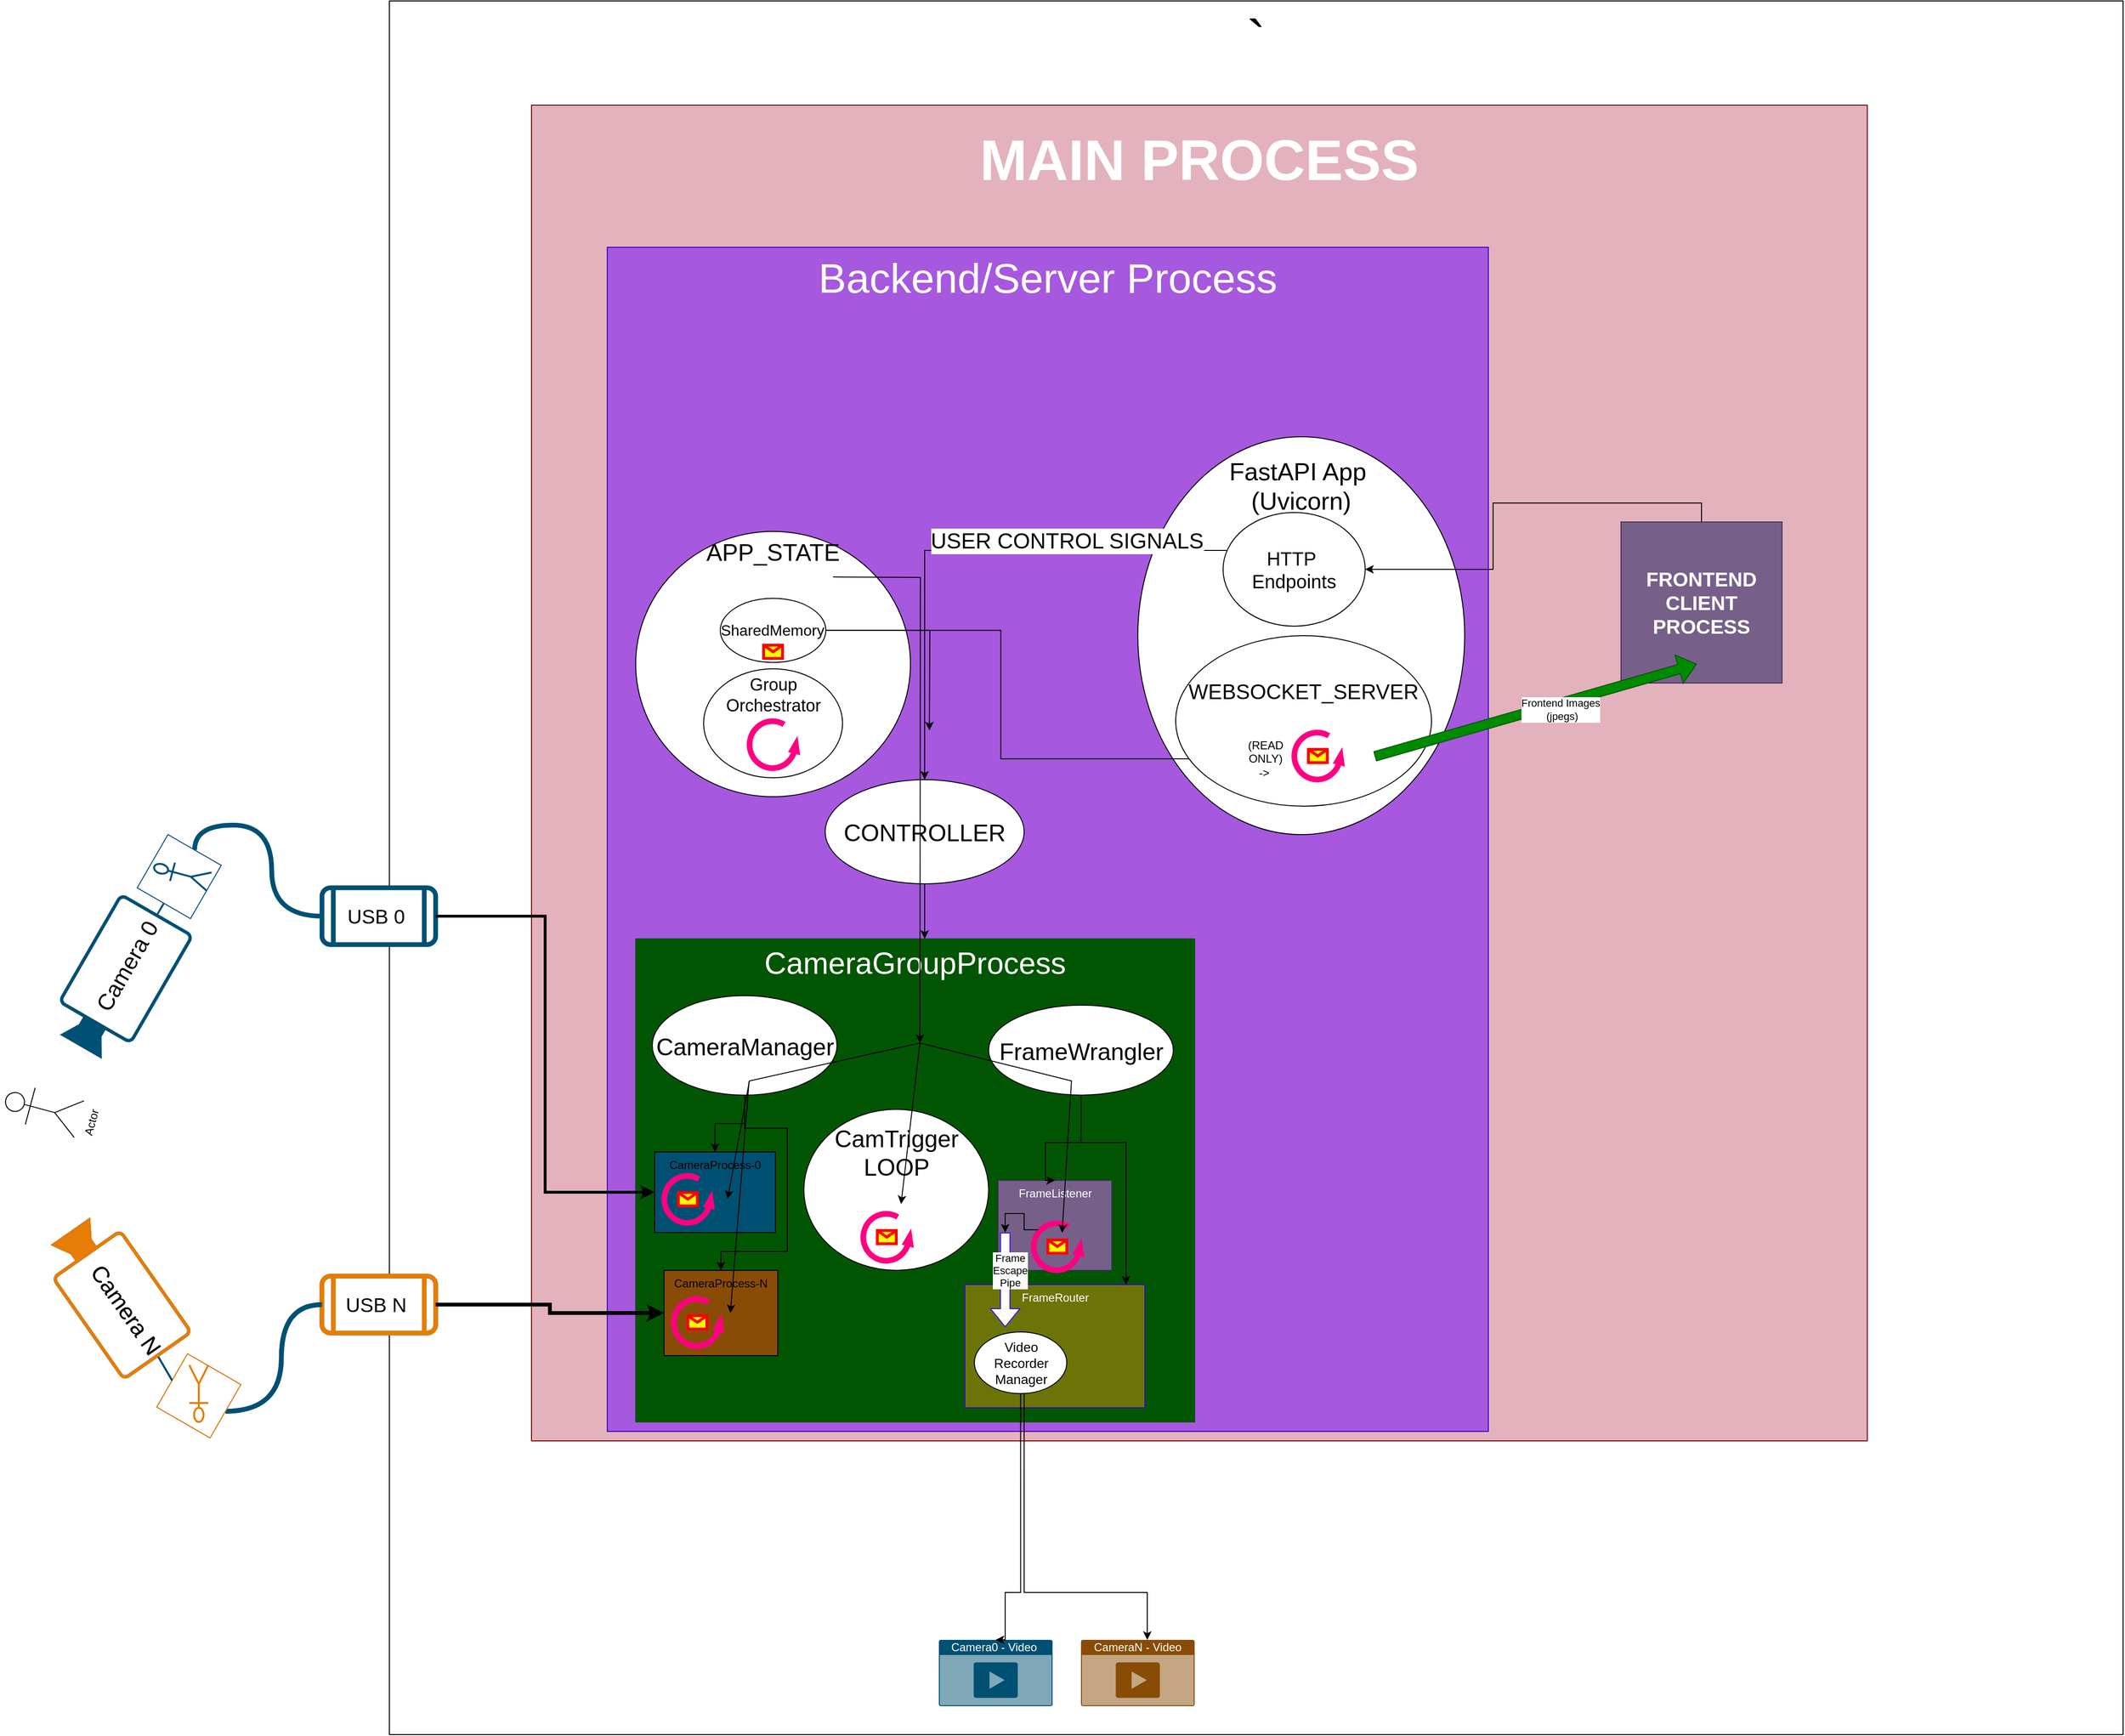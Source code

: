 <mxfile version="23.1.5" type="device">
  <diagram name="Page-1" id="T8FfaqEBRO92yaF0GPdJ">
    <mxGraphModel dx="1434" dy="836" grid="1" gridSize="10" guides="1" tooltips="1" connect="1" arrows="1" fold="1" page="1" pageScale="1" pageWidth="2000" pageHeight="2000" math="0" shadow="0">
      <root>
        <mxCell id="0" />
        <mxCell id="1" parent="0" />
        <mxCell id="5DWQN-pw3eS8PI_Xqr05-2" value="&lt;font style=&quot;font-size: 60px;&quot;&gt;`&lt;/font&gt;" style="whiteSpace=wrap;html=1;aspect=fixed;verticalAlign=top;movable=1;resizable=1;rotatable=1;deletable=1;editable=1;locked=0;connectable=1;" parent="1" vertex="1">
          <mxGeometry x="420" y="140" width="1830" height="1830" as="geometry" />
        </mxCell>
        <mxCell id="5DWQN-pw3eS8PI_Xqr05-1" value="&lt;h1&gt;&lt;font style=&quot;font-size: 60px;&quot;&gt;MAIN PROCESS&lt;/font&gt;&lt;/h1&gt;" style="whiteSpace=wrap;html=1;aspect=fixed;verticalAlign=top;fillColor=#a20025;fontColor=#ffffff;strokeColor=#6F0000;fillOpacity=30;movable=0;resizable=0;rotatable=0;deletable=0;editable=0;locked=1;connectable=0;" parent="1" vertex="1">
          <mxGeometry x="570" y="250" width="1410" height="1410" as="geometry" />
        </mxCell>
        <mxCell id="5DWQN-pw3eS8PI_Xqr05-51" value="&lt;font style=&quot;font-size: 44px;&quot;&gt;Backend/Server Process&lt;/font&gt;" style="rounded=0;whiteSpace=wrap;html=1;verticalAlign=top;fillColor=#6a00ff;fontColor=#ffffff;strokeColor=#3700CC;fillOpacity=50;movable=0;resizable=0;rotatable=0;deletable=0;editable=0;locked=1;connectable=0;" parent="1" vertex="1">
          <mxGeometry x="650" y="400" width="930" height="1250" as="geometry" />
        </mxCell>
        <mxCell id="5DWQN-pw3eS8PI_Xqr05-54" style="rounded=0;orthogonalLoop=1;jettySize=auto;html=1;exitX=0.5;exitY=1;exitDx=0;exitDy=0;" parent="1" source="5DWQN-pw3eS8PI_Xqr05-52" edge="1">
          <mxGeometry relative="1" as="geometry">
            <mxPoint x="985" y="1130" as="targetPoint" />
            <Array as="points">
              <mxPoint x="985" y="1000" />
            </Array>
          </mxGeometry>
        </mxCell>
        <mxCell id="5DWQN-pw3eS8PI_Xqr05-52" value="&lt;font style=&quot;font-size: 25px;&quot;&gt;CONTROLLER&lt;/font&gt;" style="ellipse;whiteSpace=wrap;html=1;" parent="1" vertex="1">
          <mxGeometry x="880" y="962" width="210" height="110" as="geometry" />
        </mxCell>
        <mxCell id="5DWQN-pw3eS8PI_Xqr05-86" value="Camera0 - Video&amp;nbsp;&lt;div&gt;&lt;br/&gt;&lt;/div&gt;" style="html=1;whiteSpace=wrap;strokeColor=none;fillColor=#005073;labelPosition=center;verticalLabelPosition=middle;verticalAlign=top;align=center;fontSize=12;outlineConnect=0;spacingTop=-6;fontColor=#FFFFFF;sketch=0;shape=mxgraph.sitemap.video;" parent="1" vertex="1">
          <mxGeometry x="1000" y="1870" width="120" height="70" as="geometry" />
        </mxCell>
        <mxCell id="5DWQN-pw3eS8PI_Xqr05-98" value="a" style="group;fillColor=#76608a;fontColor=#ffffff;strokeColor=#432D57;movable=0;resizable=0;rotatable=0;deletable=0;editable=0;locked=1;connectable=0;" parent="1" vertex="1" connectable="0">
          <mxGeometry x="680" y="1130" width="590" height="510" as="geometry" />
        </mxCell>
        <mxCell id="5DWQN-pw3eS8PI_Xqr05-61" value="&lt;font style=&quot;font-size: 32px;&quot;&gt;CameraGroupProcess&lt;/font&gt;" style="whiteSpace=wrap;html=1;verticalAlign=top;fillColor=#025502;fontColor=#ffffff;strokeColor=#005700;movable=0;resizable=0;rotatable=0;deletable=0;editable=0;locked=1;connectable=0;" parent="5DWQN-pw3eS8PI_Xqr05-98" vertex="1">
          <mxGeometry width="590" height="510" as="geometry" />
        </mxCell>
        <mxCell id="5DWQN-pw3eS8PI_Xqr05-69" value="&lt;font style=&quot;font-size: 25px;&quot;&gt;CameraManager&lt;br&gt;&lt;/font&gt;" style="ellipse;whiteSpace=wrap;html=1;" parent="5DWQN-pw3eS8PI_Xqr05-98" vertex="1">
          <mxGeometry x="17.5" y="60" width="195" height="105" as="geometry" />
        </mxCell>
        <mxCell id="5DWQN-pw3eS8PI_Xqr05-70" value="&lt;font style=&quot;font-size: 25px;&quot;&gt;FrameWrangler&lt;br&gt;&lt;/font&gt;" style="ellipse;whiteSpace=wrap;html=1;" parent="5DWQN-pw3eS8PI_Xqr05-98" vertex="1">
          <mxGeometry x="372.5" y="70" width="195" height="95" as="geometry" />
        </mxCell>
        <mxCell id="5DWQN-pw3eS8PI_Xqr05-71" value="&lt;font style=&quot;font-size: 25px;&quot;&gt;CamTrigger&lt;br&gt;LOOP&lt;br&gt;&lt;/font&gt;" style="ellipse;whiteSpace=wrap;html=1;verticalAlign=top;spacingTop=9;movable=0;resizable=0;rotatable=0;deletable=0;editable=0;locked=1;connectable=0;" parent="5DWQN-pw3eS8PI_Xqr05-98" vertex="1">
          <mxGeometry x="177.5" y="180" width="195" height="170" as="geometry" />
        </mxCell>
        <mxCell id="5DWQN-pw3eS8PI_Xqr05-74" value="CameraProcess-0" style="whiteSpace=wrap;html=1;verticalAlign=top;fillColor=#005073;" parent="5DWQN-pw3eS8PI_Xqr05-98" vertex="1">
          <mxGeometry x="20" y="225" width="127.5" height="85" as="geometry" />
        </mxCell>
        <mxCell id="5DWQN-pw3eS8PI_Xqr05-75" value="" style="edgeStyle=orthogonalEdgeStyle;rounded=0;orthogonalLoop=1;jettySize=auto;html=1;" parent="5DWQN-pw3eS8PI_Xqr05-98" source="5DWQN-pw3eS8PI_Xqr05-69" target="5DWQN-pw3eS8PI_Xqr05-74" edge="1">
          <mxGeometry relative="1" as="geometry" />
        </mxCell>
        <mxCell id="5DWQN-pw3eS8PI_Xqr05-76" value="CameraProcess-N" style="whiteSpace=wrap;html=1;verticalAlign=top;fillColor=#894c06;" parent="5DWQN-pw3eS8PI_Xqr05-98" vertex="1">
          <mxGeometry x="30" y="350" width="120" height="90" as="geometry" />
        </mxCell>
        <mxCell id="5DWQN-pw3eS8PI_Xqr05-77" style="edgeStyle=orthogonalEdgeStyle;rounded=0;orthogonalLoop=1;jettySize=auto;html=1;entryX=0.5;entryY=0;entryDx=0;entryDy=0;" parent="5DWQN-pw3eS8PI_Xqr05-98" source="5DWQN-pw3eS8PI_Xqr05-69" target="5DWQN-pw3eS8PI_Xqr05-76" edge="1">
          <mxGeometry relative="1" as="geometry">
            <mxPoint x="150" y="310" as="targetPoint" />
            <Array as="points">
              <mxPoint x="115" y="200" />
              <mxPoint x="160" y="200" />
              <mxPoint x="160" y="330" />
              <mxPoint x="90" y="330" />
            </Array>
          </mxGeometry>
        </mxCell>
        <mxCell id="5DWQN-pw3eS8PI_Xqr05-80" value="FrameListener" style="whiteSpace=wrap;html=1;verticalAlign=top;fillColor=#76608a;fontColor=#ffffff;strokeColor=#432D57;" parent="5DWQN-pw3eS8PI_Xqr05-98" vertex="1">
          <mxGeometry x="382.5" y="255" width="120" height="95" as="geometry" />
        </mxCell>
        <mxCell id="5DWQN-pw3eS8PI_Xqr05-81" style="edgeStyle=orthogonalEdgeStyle;rounded=0;orthogonalLoop=1;jettySize=auto;html=1;exitX=0.5;exitY=1;exitDx=0;exitDy=0;entryX=0.5;entryY=0;entryDx=0;entryDy=0;" parent="5DWQN-pw3eS8PI_Xqr05-98" source="5DWQN-pw3eS8PI_Xqr05-70" target="5DWQN-pw3eS8PI_Xqr05-80" edge="1">
          <mxGeometry relative="1" as="geometry">
            <Array as="points">
              <mxPoint x="470.5" y="215" />
              <mxPoint x="432.5" y="215" />
            </Array>
          </mxGeometry>
        </mxCell>
        <mxCell id="5DWQN-pw3eS8PI_Xqr05-96" value="" style="group" parent="5DWQN-pw3eS8PI_Xqr05-98" vertex="1" connectable="0">
          <mxGeometry x="347.5" y="365" width="190" height="130" as="geometry" />
        </mxCell>
        <mxCell id="5DWQN-pw3eS8PI_Xqr05-83" value="FrameRouter" style="whiteSpace=wrap;html=1;verticalAlign=top;fillColor=#6c7407;fontColor=#ffffff;strokeColor=#3700CC;" parent="5DWQN-pw3eS8PI_Xqr05-96" vertex="1">
          <mxGeometry width="190" height="130" as="geometry" />
        </mxCell>
        <mxCell id="5DWQN-pw3eS8PI_Xqr05-88" value="&lt;font style=&quot;font-size: 14px;&quot;&gt;Video&lt;br&gt;Recorder&lt;br&gt;Manager&lt;br&gt;&lt;/font&gt;" style="ellipse;whiteSpace=wrap;html=1;" parent="5DWQN-pw3eS8PI_Xqr05-96" vertex="1">
          <mxGeometry x="10" y="50" width="97.5" height="65" as="geometry" />
        </mxCell>
        <mxCell id="5DWQN-pw3eS8PI_Xqr05-85" style="edgeStyle=orthogonalEdgeStyle;rounded=0;orthogonalLoop=1;jettySize=auto;html=1;exitX=0.5;exitY=1;exitDx=0;exitDy=0;" parent="5DWQN-pw3eS8PI_Xqr05-98" source="5DWQN-pw3eS8PI_Xqr05-70" target="5DWQN-pw3eS8PI_Xqr05-83" edge="1">
          <mxGeometry relative="1" as="geometry">
            <Array as="points">
              <mxPoint x="470.5" y="215" />
              <mxPoint x="517.5" y="215" />
            </Array>
          </mxGeometry>
        </mxCell>
        <mxCell id="5DWQN-pw3eS8PI_Xqr05-99" value="" style="shape=flexArrow;endArrow=classic;html=1;rounded=0;entryX=0.539;entryY=0.346;entryDx=0;entryDy=0;entryPerimeter=0;strokeColor=#3A0CF0;fillColor=default;" parent="5DWQN-pw3eS8PI_Xqr05-98" edge="1">
          <mxGeometry width="50" height="50" relative="1" as="geometry">
            <mxPoint x="390.091" y="310" as="sourcePoint" />
            <mxPoint x="390.0" y="409.98" as="targetPoint" />
          </mxGeometry>
        </mxCell>
        <mxCell id="5DWQN-pw3eS8PI_Xqr05-100" value="Frame&lt;br&gt;Escape&lt;br&gt;Pipe" style="edgeLabel;html=1;align=center;verticalAlign=middle;resizable=0;points=[];" parent="5DWQN-pw3eS8PI_Xqr05-99" vertex="1" connectable="0">
          <mxGeometry x="0.298" y="1" relative="1" as="geometry">
            <mxPoint x="4" y="-25" as="offset" />
          </mxGeometry>
        </mxCell>
        <mxCell id="5DWQN-pw3eS8PI_Xqr05-142" value="" style="verticalLabelPosition=bottom;html=1;verticalAlign=top;strokeWidth=6;shape=mxgraph.lean_mapping.physical_pull;pointerEvents=1;fontColor=#ff00f7;strokeColor=#FF0080;" parent="5DWQN-pw3eS8PI_Xqr05-98" vertex="1">
          <mxGeometry x="240" y="290" width="50" height="50" as="geometry" />
        </mxCell>
        <mxCell id="5DWQN-pw3eS8PI_Xqr05-148" value="" style="verticalLabelPosition=bottom;html=1;verticalAlign=top;strokeWidth=6;shape=mxgraph.lean_mapping.physical_pull;pointerEvents=1;fontColor=#ff00f7;strokeColor=#FF0080;" parent="5DWQN-pw3eS8PI_Xqr05-98" vertex="1">
          <mxGeometry x="40" y="380" width="50" height="50" as="geometry" />
        </mxCell>
        <mxCell id="5DWQN-pw3eS8PI_Xqr05-149" value="" style="shape=message;html=1;outlineConnect=0;strokeColor=#ff0000;strokeWidth=3;fillColor=#FFFF00;" parent="5DWQN-pw3eS8PI_Xqr05-98" vertex="1">
          <mxGeometry x="55.052" y="397.835" width="20" height="14" as="geometry" />
        </mxCell>
        <mxCell id="5DWQN-pw3eS8PI_Xqr05-150" value="" style="verticalLabelPosition=bottom;html=1;verticalAlign=top;strokeWidth=6;shape=mxgraph.lean_mapping.physical_pull;pointerEvents=1;fontColor=#ff00f7;strokeColor=#FF0080;" parent="5DWQN-pw3eS8PI_Xqr05-98" vertex="1">
          <mxGeometry x="30" y="250" width="50" height="50" as="geometry" />
        </mxCell>
        <mxCell id="5DWQN-pw3eS8PI_Xqr05-151" value="" style="shape=message;html=1;outlineConnect=0;strokeColor=#ff0000;strokeWidth=3;fillColor=#FFFF00;" parent="5DWQN-pw3eS8PI_Xqr05-98" vertex="1">
          <mxGeometry x="45.052" y="267.835" width="20" height="14" as="geometry" />
        </mxCell>
        <mxCell id="5DWQN-pw3eS8PI_Xqr05-152" value="" style="verticalLabelPosition=bottom;html=1;verticalAlign=top;strokeWidth=6;shape=mxgraph.lean_mapping.physical_pull;pointerEvents=1;fontColor=#ff00f7;strokeColor=#FF0080;" parent="5DWQN-pw3eS8PI_Xqr05-98" vertex="1">
          <mxGeometry x="420" y="300" width="50" height="50" as="geometry" />
        </mxCell>
        <mxCell id="5DWQN-pw3eS8PI_Xqr05-153" value="" style="shape=message;html=1;outlineConnect=0;strokeColor=#ff0000;strokeWidth=3;fillColor=#FFFF00;" parent="5DWQN-pw3eS8PI_Xqr05-98" vertex="1">
          <mxGeometry x="435.052" y="317.835" width="20" height="14" as="geometry" />
        </mxCell>
        <mxCell id="5DWQN-pw3eS8PI_Xqr05-89" style="edgeStyle=orthogonalEdgeStyle;rounded=0;orthogonalLoop=1;jettySize=auto;html=1;entryX=0.5;entryY=0;entryDx=0;entryDy=0;entryPerimeter=0;exitX=0.5;exitY=1;exitDx=0;exitDy=0;" parent="1" source="5DWQN-pw3eS8PI_Xqr05-88" target="5DWQN-pw3eS8PI_Xqr05-86" edge="1">
          <mxGeometry relative="1" as="geometry">
            <Array as="points">
              <mxPoint x="1070" y="1820" />
              <mxPoint x="1070" y="1870" />
            </Array>
          </mxGeometry>
        </mxCell>
        <mxCell id="5DWQN-pw3eS8PI_Xqr05-103" value="" style="group" parent="1" vertex="1" connectable="0">
          <mxGeometry x="9.997" y="940.001" width="458.843" height="736.501" as="geometry" />
        </mxCell>
        <mxCell id="5DWQN-pw3eS8PI_Xqr05-11" value="Actor" style="shape=umlActor;verticalLabelPosition=bottom;verticalAlign=top;html=1;outlineConnect=0;rotation=-75;" parent="5DWQN-pw3eS8PI_Xqr05-103" vertex="1">
          <mxGeometry x="23.813" y="329.999" width="40" height="80" as="geometry" />
        </mxCell>
        <mxCell id="5DWQN-pw3eS8PI_Xqr05-20" value="" style="group" parent="5DWQN-pw3eS8PI_Xqr05-103" vertex="1" connectable="0">
          <mxGeometry x="45.345" width="413.499" height="326.501" as="geometry" />
        </mxCell>
        <mxCell id="5DWQN-pw3eS8PI_Xqr05-12" value="" style="group;" parent="5DWQN-pw3eS8PI_Xqr05-20" vertex="1" connectable="0">
          <mxGeometry x="58.466" width="355.033" height="196.069" as="geometry" />
        </mxCell>
        <mxCell id="5DWQN-pw3eS8PI_Xqr05-3" value="&lt;font style=&quot;font-size: 21px;&quot;&gt;USB 0&amp;nbsp;&lt;/font&gt;" style="shape=process;whiteSpace=wrap;html=1;backgroundOutline=1;strokeColor=#005073;strokeWidth=5;glass=0;rounded=1;" parent="5DWQN-pw3eS8PI_Xqr05-12" vertex="1">
          <mxGeometry x="235.033" y="136.069" width="120" height="60" as="geometry" />
        </mxCell>
        <mxCell id="5DWQN-pw3eS8PI_Xqr05-10" value="&lt;font style=&quot;font-size: 24px;&quot;&gt;&amp;nbsp; &amp;nbsp; &amp;nbsp; Camera 0&amp;nbsp;&lt;/font&gt;" style="points=[[0,0.5,0],[0.19,0.02,0],[0.59,0,0],[0.985,0.02,0],[1,0.5,0],[0.985,0.98,0],[0.59,1,0],[0.19,0.98,0]];verticalLabelPosition=middle;sketch=0;html=1;verticalAlign=middle;aspect=fixed;align=center;pointerEvents=1;shape=mxgraph.cisco19.camera;fillColor=#005073;strokeColor=none;labelPosition=center;rotation=-60;" parent="5DWQN-pw3eS8PI_Xqr05-20" vertex="1">
          <mxGeometry x="-1.531" y="188.849" width="162.01" height="90" as="geometry" />
        </mxCell>
        <mxCell id="5DWQN-pw3eS8PI_Xqr05-9" style="edgeStyle=orthogonalEdgeStyle;rounded=0;orthogonalLoop=1;jettySize=auto;html=1;entryX=0;entryY=0.5;entryDx=0;entryDy=0;curved=1;endArrow=none;endFill=0;strokeColor=#005073;strokeWidth=5;exitX=1;exitY=0.5;exitDx=0;exitDy=0;" parent="5DWQN-pw3eS8PI_Xqr05-20" source="5DWQN-pw3eS8PI_Xqr05-14" target="5DWQN-pw3eS8PI_Xqr05-3" edge="1">
          <mxGeometry relative="1" as="geometry">
            <mxPoint x="133.499" y="-73.931" as="sourcePoint" />
            <Array as="points">
              <mxPoint x="159.469" y="69.999" />
              <mxPoint x="240.469" y="69.999" />
              <mxPoint x="240.469" y="165.999" />
            </Array>
          </mxGeometry>
        </mxCell>
        <mxCell id="5DWQN-pw3eS8PI_Xqr05-14" value="" style="whiteSpace=wrap;html=1;aspect=fixed;rotation=-60;strokeColor=#005073;imageAspect=0;" parent="5DWQN-pw3eS8PI_Xqr05-20" vertex="1">
          <mxGeometry x="110.356" y="91.88" width="64.94" height="64.94" as="geometry" />
        </mxCell>
        <mxCell id="5DWQN-pw3eS8PI_Xqr05-13" value="" style="shape=umlActor;verticalLabelPosition=bottom;verticalAlign=top;html=1;outlineConnect=0;rotation=-75;strokeColor=#005073;strokeWidth=2;" parent="5DWQN-pw3eS8PI_Xqr05-20" vertex="1">
          <mxGeometry x="135.389" y="91.879" width="20" height="60" as="geometry" />
        </mxCell>
        <mxCell id="5DWQN-pw3eS8PI_Xqr05-19" style="rounded=0;orthogonalLoop=1;jettySize=auto;html=1;exitX=1;exitY=0.5;exitDx=0;exitDy=0;exitPerimeter=0;entryX=0;entryY=0.5;entryDx=0;entryDy=0;endArrow=none;endFill=0;strokeWidth=2;strokeColor=#005073;" parent="5DWQN-pw3eS8PI_Xqr05-20" source="5DWQN-pw3eS8PI_Xqr05-10" target="5DWQN-pw3eS8PI_Xqr05-14" edge="1">
          <mxGeometry relative="1" as="geometry" />
        </mxCell>
        <mxCell id="5DWQN-pw3eS8PI_Xqr05-21" value="" style="group" parent="5DWQN-pw3eS8PI_Xqr05-103" vertex="1" connectable="0">
          <mxGeometry x="45.345" y="410.0" width="413.499" height="326.501" as="geometry" />
        </mxCell>
        <mxCell id="5DWQN-pw3eS8PI_Xqr05-22" value="" style="group;" parent="5DWQN-pw3eS8PI_Xqr05-21" vertex="1" connectable="0">
          <mxGeometry x="58.466" width="355.033" height="199.999" as="geometry" />
        </mxCell>
        <mxCell id="5DWQN-pw3eS8PI_Xqr05-23" value="&lt;font style=&quot;font-size: 21px;&quot;&gt;USB N&amp;nbsp;&lt;/font&gt;" style="shape=process;whiteSpace=wrap;html=1;backgroundOutline=1;strokeColor=#005073;strokeWidth=5;glass=0;rounded=1;" parent="5DWQN-pw3eS8PI_Xqr05-22" vertex="1">
          <mxGeometry x="235.033" y="136.069" width="120" height="60" as="geometry" />
        </mxCell>
        <mxCell id="5DWQN-pw3eS8PI_Xqr05-24" value="&lt;font style=&quot;font-size: 24px;&quot;&gt;&amp;nbsp; &amp;nbsp; &amp;nbsp; Camera N&lt;br&gt;&lt;/font&gt;" style="points=[[0,0.5,0],[0.19,0.02,0],[0.59,0,0],[0.985,0.02,0],[1,0.5,0],[0.985,0.98,0],[0.59,1,0],[0.19,0.98,0]];verticalLabelPosition=middle;sketch=0;html=1;verticalAlign=middle;aspect=fixed;align=center;pointerEvents=1;shape=mxgraph.cisco19.camera;fillColor=#005073;strokeColor=none;labelPosition=center;rotation=55;" parent="5DWQN-pw3eS8PI_Xqr05-22" vertex="1">
          <mxGeometry x="-65.087" y="109.999" width="162.01" height="90" as="geometry" />
        </mxCell>
        <mxCell id="5DWQN-pw3eS8PI_Xqr05-25" style="edgeStyle=orthogonalEdgeStyle;rounded=0;orthogonalLoop=1;jettySize=auto;html=1;entryX=0;entryY=0.5;entryDx=0;entryDy=0;curved=1;endArrow=none;endFill=0;strokeColor=#005073;strokeWidth=5;exitX=1;exitY=0.5;exitDx=0;exitDy=0;" parent="5DWQN-pw3eS8PI_Xqr05-21" source="5DWQN-pw3eS8PI_Xqr05-26" target="5DWQN-pw3eS8PI_Xqr05-23" edge="1">
          <mxGeometry relative="1" as="geometry">
            <mxPoint x="133.499" y="-73.931" as="sourcePoint" />
          </mxGeometry>
        </mxCell>
        <mxCell id="5DWQN-pw3eS8PI_Xqr05-26" value="" style="whiteSpace=wrap;html=1;aspect=fixed;rotation=30;strokeColor=#005073;imageAspect=0;" parent="5DWQN-pw3eS8PI_Xqr05-21" vertex="1">
          <mxGeometry x="131.026" y="230" width="64.94" height="64.94" as="geometry" />
        </mxCell>
        <mxCell id="5DWQN-pw3eS8PI_Xqr05-27" value="" style="shape=umlActor;verticalLabelPosition=bottom;verticalAlign=top;html=1;outlineConnect=0;rotation=-180;strokeColor=#005073;strokeWidth=2;" parent="5DWQN-pw3eS8PI_Xqr05-21" vertex="1">
          <mxGeometry x="153.499" y="229.999" width="20" height="60" as="geometry" />
        </mxCell>
        <mxCell id="5DWQN-pw3eS8PI_Xqr05-28" style="rounded=0;orthogonalLoop=1;jettySize=auto;html=1;exitX=1;exitY=0.5;exitDx=0;exitDy=0;exitPerimeter=0;entryX=0;entryY=0.5;entryDx=0;entryDy=0;endArrow=none;endFill=0;strokeWidth=2;strokeColor=#005073;" parent="5DWQN-pw3eS8PI_Xqr05-21" source="5DWQN-pw3eS8PI_Xqr05-24" target="5DWQN-pw3eS8PI_Xqr05-26" edge="1">
          <mxGeometry relative="1" as="geometry" />
        </mxCell>
        <mxCell id="5DWQN-pw3eS8PI_Xqr05-37" value="" style="group" parent="5DWQN-pw3eS8PI_Xqr05-21" vertex="1" connectable="0">
          <mxGeometry width="413.499" height="326.501" as="geometry" />
        </mxCell>
        <mxCell id="5DWQN-pw3eS8PI_Xqr05-38" value="" style="group;" parent="5DWQN-pw3eS8PI_Xqr05-37" vertex="1" connectable="0">
          <mxGeometry x="58.466" width="355.033" height="199.999" as="geometry" />
        </mxCell>
        <mxCell id="5DWQN-pw3eS8PI_Xqr05-39" value="&lt;font style=&quot;font-size: 21px;&quot;&gt;USB N&amp;nbsp;&lt;/font&gt;" style="shape=process;whiteSpace=wrap;html=1;backgroundOutline=1;strokeColor=#e57d06;strokeWidth=5;glass=0;rounded=1;" parent="5DWQN-pw3eS8PI_Xqr05-38" vertex="1">
          <mxGeometry x="235.033" y="136.069" width="120" height="60" as="geometry" />
        </mxCell>
        <mxCell id="5DWQN-pw3eS8PI_Xqr05-40" value="&lt;font style=&quot;font-size: 24px;&quot;&gt;&amp;nbsp; &amp;nbsp; &amp;nbsp; Camera N&lt;br&gt;&lt;/font&gt;" style="points=[[0,0.5,0],[0.19,0.02,0],[0.59,0,0],[0.985,0.02,0],[1,0.5,0],[0.985,0.98,0],[0.59,1,0],[0.19,0.98,0]];verticalLabelPosition=middle;sketch=0;html=1;verticalAlign=middle;aspect=fixed;align=center;pointerEvents=1;shape=mxgraph.cisco19.camera;fillColor=#e57d06;strokeColor=#038712;labelPosition=center;rotation=55;" parent="5DWQN-pw3eS8PI_Xqr05-38" vertex="1">
          <mxGeometry x="-65.087" y="109.999" width="162.01" height="90" as="geometry" />
        </mxCell>
        <mxCell id="5DWQN-pw3eS8PI_Xqr05-41" style="edgeStyle=orthogonalEdgeStyle;rounded=0;orthogonalLoop=1;jettySize=auto;html=1;entryX=0;entryY=0.5;entryDx=0;entryDy=0;curved=1;endArrow=none;endFill=0;strokeColor=#005073;strokeWidth=5;exitX=1;exitY=0.5;exitDx=0;exitDy=0;" parent="5DWQN-pw3eS8PI_Xqr05-37" source="5DWQN-pw3eS8PI_Xqr05-42" target="5DWQN-pw3eS8PI_Xqr05-39" edge="1">
          <mxGeometry relative="1" as="geometry">
            <mxPoint x="133.499" y="-73.931" as="sourcePoint" />
          </mxGeometry>
        </mxCell>
        <mxCell id="5DWQN-pw3eS8PI_Xqr05-42" value="" style="whiteSpace=wrap;html=1;aspect=fixed;rotation=30;strokeColor=#e57d06;imageAspect=0;" parent="5DWQN-pw3eS8PI_Xqr05-37" vertex="1">
          <mxGeometry x="131.026" y="230" width="64.94" height="64.94" as="geometry" />
        </mxCell>
        <mxCell id="5DWQN-pw3eS8PI_Xqr05-43" value="" style="shape=umlActor;verticalLabelPosition=bottom;verticalAlign=top;html=1;outlineConnect=0;rotation=-180;strokeColor=#e57d06;strokeWidth=2;" parent="5DWQN-pw3eS8PI_Xqr05-37" vertex="1">
          <mxGeometry x="153.499" y="229.999" width="20" height="60" as="geometry" />
        </mxCell>
        <mxCell id="5DWQN-pw3eS8PI_Xqr05-44" style="rounded=0;orthogonalLoop=1;jettySize=auto;html=1;exitX=1;exitY=0.5;exitDx=0;exitDy=0;exitPerimeter=0;entryX=0;entryY=0.5;entryDx=0;entryDy=0;endArrow=none;endFill=0;strokeWidth=2;strokeColor=#005073;" parent="5DWQN-pw3eS8PI_Xqr05-37" source="5DWQN-pw3eS8PI_Xqr05-40" target="5DWQN-pw3eS8PI_Xqr05-42" edge="1">
          <mxGeometry relative="1" as="geometry" />
        </mxCell>
        <mxCell id="5DWQN-pw3eS8PI_Xqr05-104" style="edgeStyle=orthogonalEdgeStyle;rounded=0;orthogonalLoop=1;jettySize=auto;html=1;exitX=1;exitY=0.5;exitDx=0;exitDy=0;entryX=0;entryY=0.5;entryDx=0;entryDy=0;strokeWidth=3;" parent="1" source="5DWQN-pw3eS8PI_Xqr05-3" target="5DWQN-pw3eS8PI_Xqr05-74" edge="1">
          <mxGeometry relative="1" as="geometry" />
        </mxCell>
        <mxCell id="5DWQN-pw3eS8PI_Xqr05-105" style="edgeStyle=orthogonalEdgeStyle;rounded=0;orthogonalLoop=1;jettySize=auto;html=1;exitX=1;exitY=0.5;exitDx=0;exitDy=0;entryX=0;entryY=0.5;entryDx=0;entryDy=0;strokeWidth=4;" parent="1" source="5DWQN-pw3eS8PI_Xqr05-39" target="5DWQN-pw3eS8PI_Xqr05-76" edge="1">
          <mxGeometry relative="1" as="geometry" />
        </mxCell>
        <mxCell id="5DWQN-pw3eS8PI_Xqr05-115" value="" style="endArrow=classic;html=1;rounded=0;entryX=0.604;entryY=0.583;entryDx=0;entryDy=0;entryPerimeter=0;" parent="1" target="5DWQN-pw3eS8PI_Xqr05-74" edge="1">
          <mxGeometry relative="1" as="geometry">
            <mxPoint x="980" y="1240" as="sourcePoint" />
            <mxPoint x="1050" y="1300" as="targetPoint" />
            <Array as="points">
              <mxPoint x="800" y="1280" />
            </Array>
          </mxGeometry>
        </mxCell>
        <mxCell id="5DWQN-pw3eS8PI_Xqr05-117" value="" style="endArrow=classic;html=1;rounded=0;entryX=0.583;entryY=0.5;entryDx=0;entryDy=0;entryPerimeter=0;" parent="1" target="5DWQN-pw3eS8PI_Xqr05-76" edge="1">
          <mxGeometry relative="1" as="geometry">
            <mxPoint x="799.672" y="1280.5" as="sourcePoint" />
            <mxPoint x="1070" y="1220" as="targetPoint" />
            <Array as="points">
              <mxPoint x="800" y="1280" />
            </Array>
          </mxGeometry>
        </mxCell>
        <mxCell id="5DWQN-pw3eS8PI_Xqr05-87" value="CameraN - Video&lt;div&gt;&lt;br/&gt;&lt;/div&gt;" style="html=1;whiteSpace=wrap;strokeColor=none;fillColor=#894c06;labelPosition=center;verticalLabelPosition=middle;verticalAlign=top;align=center;fontSize=12;outlineConnect=0;spacingTop=-6;fontColor=#FFFFFF;sketch=0;shape=mxgraph.sitemap.video;" parent="1" vertex="1">
          <mxGeometry x="1150" y="1870" width="120" height="70" as="geometry" />
        </mxCell>
        <mxCell id="5DWQN-pw3eS8PI_Xqr05-91" style="edgeStyle=orthogonalEdgeStyle;rounded=0;orthogonalLoop=1;jettySize=auto;html=1;" parent="1" source="5DWQN-pw3eS8PI_Xqr05-88" target="5DWQN-pw3eS8PI_Xqr05-87" edge="1">
          <mxGeometry relative="1" as="geometry">
            <Array as="points">
              <mxPoint x="1090" y="1820" />
              <mxPoint x="1220" y="1820" />
            </Array>
          </mxGeometry>
        </mxCell>
        <mxCell id="5DWQN-pw3eS8PI_Xqr05-128" value="" style="endArrow=classic;html=1;rounded=0;entryX=0.563;entryY=0.583;entryDx=0;entryDy=0;entryPerimeter=0;" parent="1" target="5DWQN-pw3eS8PI_Xqr05-80" edge="1">
          <mxGeometry relative="1" as="geometry">
            <mxPoint x="980" y="1240" as="sourcePoint" />
            <mxPoint x="1200" y="1290" as="targetPoint" />
            <Array as="points">
              <mxPoint x="1140" y="1280" />
            </Array>
          </mxGeometry>
        </mxCell>
        <mxCell id="5DWQN-pw3eS8PI_Xqr05-166" value="&lt;font style=&quot;font-size: 26px;&quot;&gt;FastAPI App&amp;nbsp;&lt;br&gt;(Uvicorn)&lt;/font&gt;" style="ellipse;whiteSpace=wrap;html=1;verticalAlign=top;spacingTop=15;" parent="1" vertex="1">
          <mxGeometry x="1210" y="600" width="345" height="420" as="geometry" />
        </mxCell>
        <mxCell id="5DWQN-pw3eS8PI_Xqr05-130" style="edgeStyle=orthogonalEdgeStyle;rounded=0;orthogonalLoop=1;jettySize=auto;html=1;exitX=0;exitY=0.5;exitDx=0;exitDy=0;" parent="1" edge="1">
          <mxGeometry relative="1" as="geometry">
            <mxPoint x="1070" y="1440" as="targetPoint" />
            <mxPoint x="1105.01" y="1437.082" as="sourcePoint" />
            <Array as="points">
              <mxPoint x="1090" y="1437" />
              <mxPoint x="1090" y="1420" />
              <mxPoint x="1070" y="1420" />
            </Array>
          </mxGeometry>
        </mxCell>
        <mxCell id="5DWQN-pw3eS8PI_Xqr05-137" style="edgeStyle=orthogonalEdgeStyle;rounded=0;orthogonalLoop=1;jettySize=auto;html=1;exitX=0.5;exitY=0;exitDx=0;exitDy=0;entryX=1;entryY=0.5;entryDx=0;entryDy=0;" parent="1" source="5DWQN-pw3eS8PI_Xqr05-133" target="5DWQN-pw3eS8PI_Xqr05-136" edge="1">
          <mxGeometry relative="1" as="geometry" />
        </mxCell>
        <mxCell id="5DWQN-pw3eS8PI_Xqr05-133" value="&lt;b style=&quot;font-size: 21px;&quot;&gt;FRONTEND&lt;br&gt;CLIENT&lt;br&gt;PROCESS&lt;/b&gt;" style="whiteSpace=wrap;html=1;aspect=fixed;fillColor=#76608a;fontColor=#ffffff;strokeColor=#432D57;" parent="1" vertex="1">
          <mxGeometry x="1720" y="690" width="170" height="170" as="geometry" />
        </mxCell>
        <mxCell id="5DWQN-pw3eS8PI_Xqr05-138" style="edgeStyle=orthogonalEdgeStyle;rounded=0;orthogonalLoop=1;jettySize=auto;html=1;entryX=0.5;entryY=0;entryDx=0;entryDy=0;" parent="1" source="5DWQN-pw3eS8PI_Xqr05-136" target="5DWQN-pw3eS8PI_Xqr05-52" edge="1">
          <mxGeometry relative="1" as="geometry">
            <Array as="points">
              <mxPoint x="1445" y="720" />
              <mxPoint x="985" y="720" />
            </Array>
          </mxGeometry>
        </mxCell>
        <mxCell id="5DWQN-pw3eS8PI_Xqr05-139" value="&lt;font style=&quot;font-size: 23px;&quot;&gt;USER CONTROL SIGNALS&lt;/font&gt;" style="edgeLabel;html=1;align=center;verticalAlign=middle;resizable=0;points=[];" parent="5DWQN-pw3eS8PI_Xqr05-138" vertex="1" connectable="0">
          <mxGeometry x="-0.231" y="-2" relative="1" as="geometry">
            <mxPoint x="34" y="-8" as="offset" />
          </mxGeometry>
        </mxCell>
        <mxCell id="5DWQN-pw3eS8PI_Xqr05-136" value="&lt;font style=&quot;font-size: 20px;&quot;&gt;HTTP&amp;nbsp;&lt;br&gt;Endpoints&lt;/font&gt;" style="ellipse;whiteSpace=wrap;html=1;perimeter=rhombusPerimeter;" parent="1" vertex="1">
          <mxGeometry x="1300" y="680" width="150" height="120" as="geometry" />
        </mxCell>
        <mxCell id="5DWQN-pw3eS8PI_Xqr05-140" value="" style="endArrow=classic;html=1;rounded=0;entryX=0.526;entryY=0.588;entryDx=0;entryDy=0;entryPerimeter=0;" parent="1" target="5DWQN-pw3eS8PI_Xqr05-71" edge="1">
          <mxGeometry relative="1" as="geometry">
            <mxPoint x="980" y="1240" as="sourcePoint" />
            <mxPoint x="1060" y="1370" as="targetPoint" />
          </mxGeometry>
        </mxCell>
        <mxCell id="5DWQN-pw3eS8PI_Xqr05-141" value="" style="shape=message;html=1;outlineConnect=0;strokeColor=#ff0000;strokeWidth=3;fillColor=#FFFF00;" parent="5DWQN-pw3eS8PI_Xqr05-140" vertex="1">
          <mxGeometry width="20" height="14" relative="1" as="geometry">
            <mxPoint x="-35" y="113" as="offset" />
          </mxGeometry>
        </mxCell>
        <mxCell id="5DWQN-pw3eS8PI_Xqr05-155" value="" style="group" parent="1" vertex="1" connectable="0">
          <mxGeometry x="690" y="700" width="290" height="280" as="geometry" />
        </mxCell>
        <mxCell id="5DWQN-pw3eS8PI_Xqr05-157" value="" style="group" parent="5DWQN-pw3eS8PI_Xqr05-155" vertex="1" connectable="0">
          <mxGeometry x="-10" width="290" height="280" as="geometry" />
        </mxCell>
        <mxCell id="5DWQN-pw3eS8PI_Xqr05-64" value="&lt;font style=&quot;font-size: 25px;&quot;&gt;APP_STATE&lt;br&gt;&lt;/font&gt;" style="ellipse;whiteSpace=wrap;html=1;verticalAlign=top;" parent="5DWQN-pw3eS8PI_Xqr05-157" vertex="1">
          <mxGeometry width="290" height="280" as="geometry" />
        </mxCell>
        <mxCell id="5DWQN-pw3eS8PI_Xqr05-159" style="edgeStyle=orthogonalEdgeStyle;rounded=0;orthogonalLoop=1;jettySize=auto;html=1;exitX=1;exitY=0.5;exitDx=0;exitDy=0;" parent="5DWQN-pw3eS8PI_Xqr05-157" source="5DWQN-pw3eS8PI_Xqr05-56" edge="1">
          <mxGeometry relative="1" as="geometry">
            <mxPoint x="310" y="210" as="targetPoint" />
          </mxGeometry>
        </mxCell>
        <mxCell id="5DWQN-pw3eS8PI_Xqr05-56" value="&lt;font style=&quot;&quot;&gt;&lt;font style=&quot;font-size: 16px;&quot;&gt;SharedMemory&lt;/font&gt;&lt;br&gt;&lt;/font&gt;" style="ellipse;whiteSpace=wrap;html=1;" parent="5DWQN-pw3eS8PI_Xqr05-157" vertex="1">
          <mxGeometry x="89.267" y="70.588" width="111.467" height="67.647" as="geometry" />
        </mxCell>
        <mxCell id="5DWQN-pw3eS8PI_Xqr05-63" value="&lt;font style=&quot;&quot;&gt;&lt;font style=&quot;font-size: 18px;&quot;&gt;Group&lt;br&gt;Orchestrator&lt;/font&gt;&lt;br&gt;&lt;/font&gt;" style="ellipse;whiteSpace=wrap;html=1;verticalAlign=top;" parent="5DWQN-pw3eS8PI_Xqr05-157" vertex="1">
          <mxGeometry x="71.67" y="145" width="146.67" height="115" as="geometry" />
        </mxCell>
        <mxCell id="5DWQN-pw3eS8PI_Xqr05-144" value="" style="shape=message;html=1;outlineConnect=0;strokeColor=#ff0000;strokeWidth=3;fillColor=#FFFF00;" parent="5DWQN-pw3eS8PI_Xqr05-157" vertex="1">
          <mxGeometry x="135.003" y="119.995" width="20" height="14" as="geometry" />
        </mxCell>
        <mxCell id="5DWQN-pw3eS8PI_Xqr05-145" value="" style="verticalLabelPosition=bottom;html=1;verticalAlign=top;strokeWidth=6;shape=mxgraph.lean_mapping.physical_pull;pointerEvents=1;fontColor=#ff00f7;strokeColor=#FF0080;" parent="5DWQN-pw3eS8PI_Xqr05-157" vertex="1">
          <mxGeometry x="120" y="200" width="50" height="50" as="geometry" />
        </mxCell>
        <mxCell id="5DWQN-pw3eS8PI_Xqr05-158" style="edgeStyle=orthogonalEdgeStyle;rounded=0;orthogonalLoop=1;jettySize=auto;html=1;exitX=1;exitY=0.5;exitDx=0;exitDy=0;" parent="1" edge="1">
          <mxGeometry relative="1" as="geometry">
            <mxPoint x="980" y="1240" as="targetPoint" />
            <mxPoint x="888.34" y="748.02" as="sourcePoint" />
          </mxGeometry>
        </mxCell>
        <mxCell id="5DWQN-pw3eS8PI_Xqr05-160" style="edgeStyle=orthogonalEdgeStyle;rounded=0;orthogonalLoop=1;jettySize=auto;html=1;entryX=0.185;entryY=0.722;entryDx=0;entryDy=0;entryPerimeter=0;" parent="1" source="5DWQN-pw3eS8PI_Xqr05-56" target="5DWQN-pw3eS8PI_Xqr05-95" edge="1">
          <mxGeometry relative="1" as="geometry" />
        </mxCell>
        <mxCell id="5DWQN-pw3eS8PI_Xqr05-95" value="&lt;font style=&quot;font-size: 22px;&quot;&gt;WEBSOCKET_SERVER&lt;/font&gt;" style="ellipse;whiteSpace=wrap;html=1;verticalAlign=top;spacingTop=40;" parent="1" vertex="1">
          <mxGeometry x="1250" y="810" width="270" height="180" as="geometry" />
        </mxCell>
        <mxCell id="5DWQN-pw3eS8PI_Xqr05-165" value="" style="group" parent="1" vertex="1" connectable="0">
          <mxGeometry x="1320" y="910" width="235" height="120" as="geometry" />
        </mxCell>
        <mxCell id="5DWQN-pw3eS8PI_Xqr05-164" value="" style="group" parent="5DWQN-pw3eS8PI_Xqr05-165" vertex="1" connectable="0">
          <mxGeometry x="5" y="2" width="230" height="118" as="geometry" />
        </mxCell>
        <mxCell id="5DWQN-pw3eS8PI_Xqr05-162" value="" style="verticalLabelPosition=bottom;html=1;verticalAlign=top;strokeWidth=6;shape=mxgraph.lean_mapping.physical_pull;pointerEvents=1;fontColor=#ff00f7;strokeColor=#FF0080;" parent="5DWQN-pw3eS8PI_Xqr05-164" vertex="1">
          <mxGeometry x="50" width="50" height="50" as="geometry" />
        </mxCell>
        <mxCell id="5DWQN-pw3eS8PI_Xqr05-163" value="(READ&lt;br&gt;ONLY) -&amp;gt;&amp;nbsp;" style="text;html=1;align=center;verticalAlign=middle;whiteSpace=wrap;rounded=0;" parent="5DWQN-pw3eS8PI_Xqr05-164" vertex="1">
          <mxGeometry y="18" width="40" height="20" as="geometry" />
        </mxCell>
        <mxCell id="5DWQN-pw3eS8PI_Xqr05-161" value="" style="shape=message;html=1;outlineConnect=0;strokeColor=#ff0000;strokeWidth=3;fillColor=#FFFF00;" parent="5DWQN-pw3eS8PI_Xqr05-164" vertex="1">
          <mxGeometry x="65.003" y="17.995" width="20" height="14" as="geometry" />
        </mxCell>
        <mxCell id="5DWQN-pw3eS8PI_Xqr05-134" value="" style="shape=flexArrow;endArrow=classic;html=1;rounded=0;entryX=0.471;entryY=0.882;entryDx=0;entryDy=0;entryPerimeter=0;exitX=0.778;exitY=0.708;exitDx=0;exitDy=0;exitPerimeter=0;fillColor=#008a00;strokeColor=#005700;" parent="1" source="5DWQN-pw3eS8PI_Xqr05-95" target="5DWQN-pw3eS8PI_Xqr05-133" edge="1">
          <mxGeometry width="50" height="50" relative="1" as="geometry">
            <mxPoint x="1510" y="860" as="sourcePoint" />
            <mxPoint x="1560" y="810" as="targetPoint" />
          </mxGeometry>
        </mxCell>
        <mxCell id="5DWQN-pw3eS8PI_Xqr05-154" value="Frontend Images&lt;br&gt;&amp;nbsp;(jpegs)" style="edgeLabel;html=1;align=center;verticalAlign=middle;resizable=0;points=[];" parent="5DWQN-pw3eS8PI_Xqr05-134" vertex="1" connectable="0">
          <mxGeometry x="-0.848" relative="1" as="geometry">
            <mxPoint x="170" y="-42" as="offset" />
          </mxGeometry>
        </mxCell>
      </root>
    </mxGraphModel>
  </diagram>
</mxfile>
